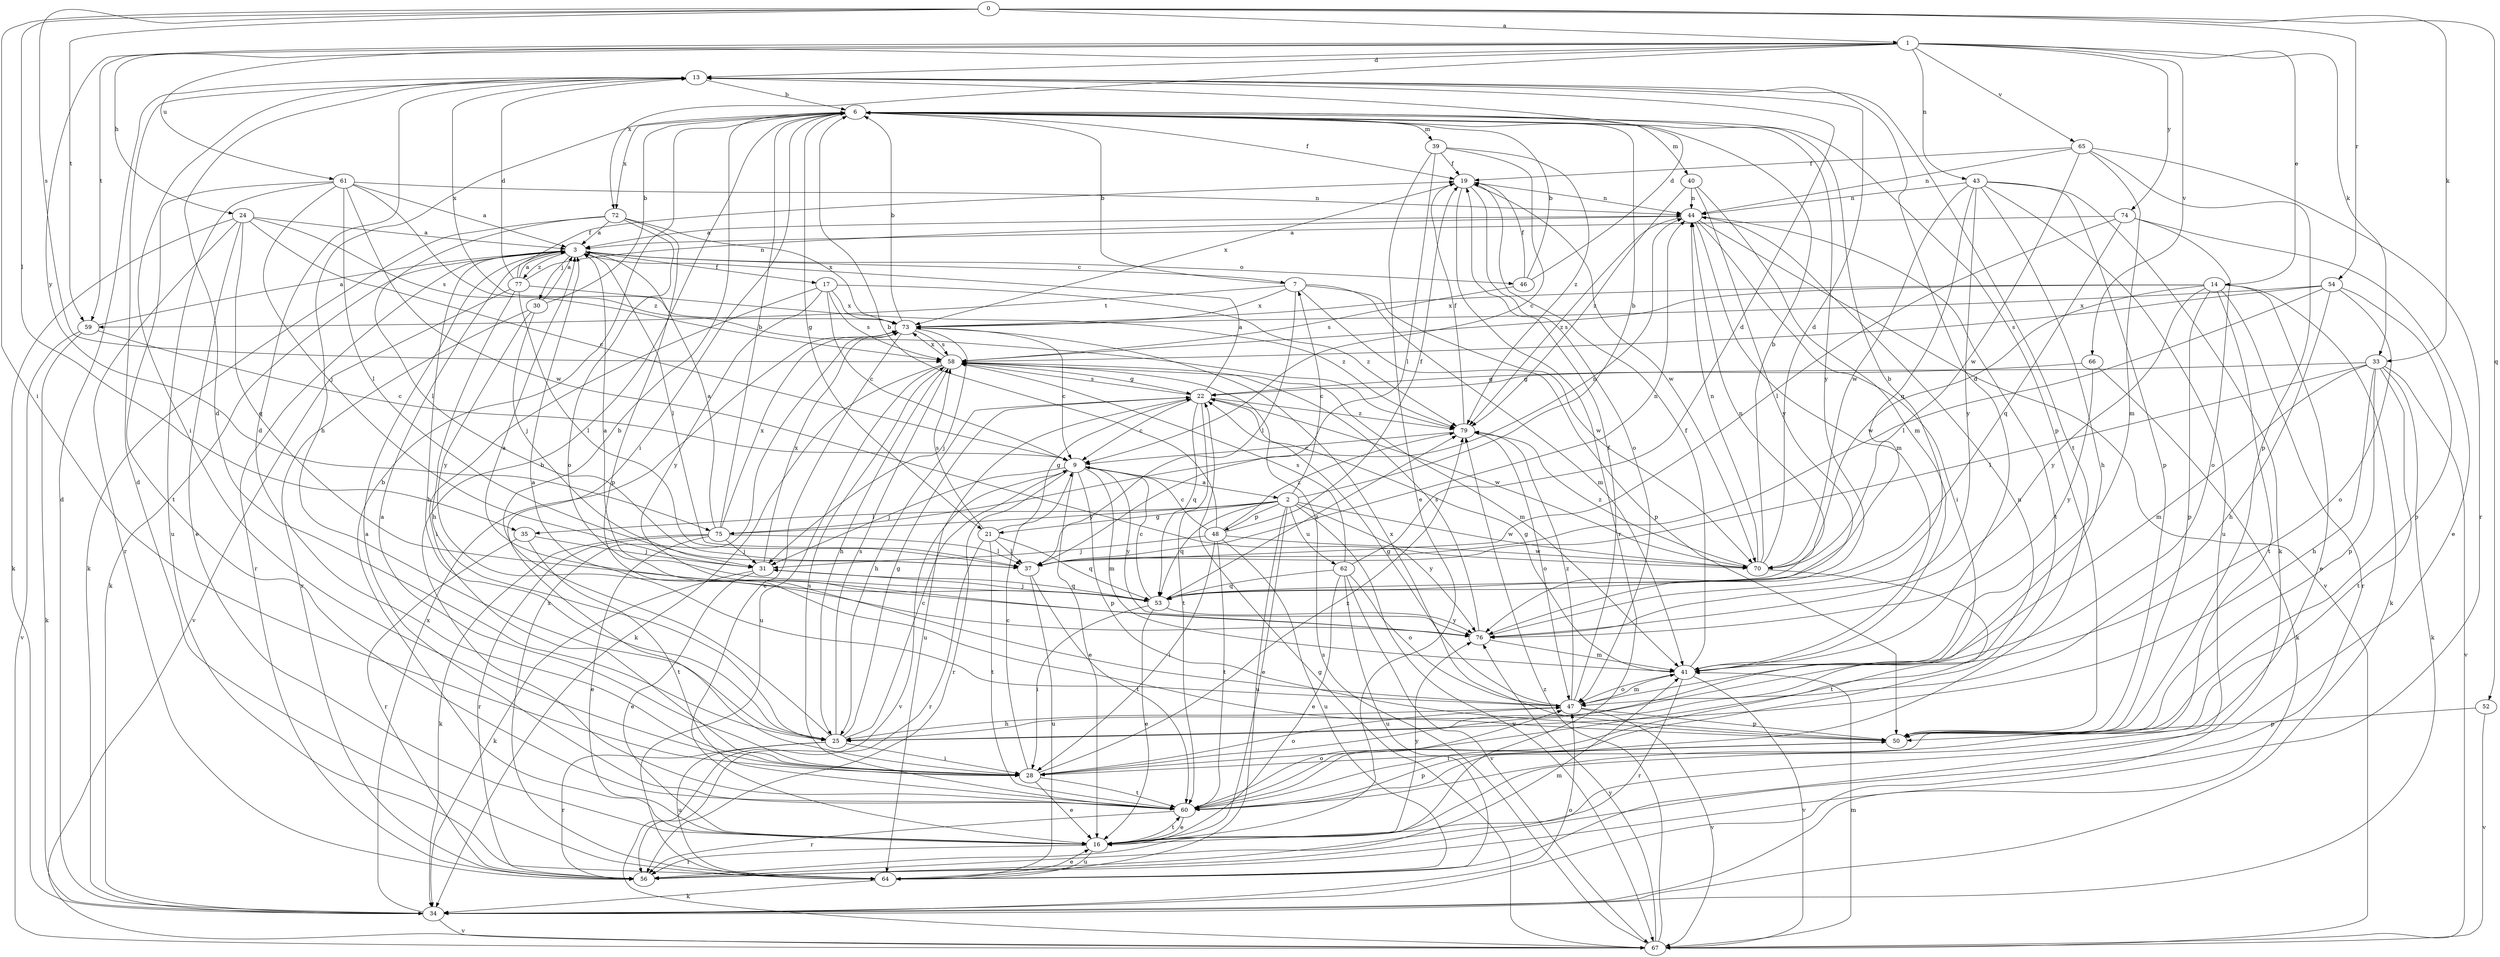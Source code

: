 strict digraph  {
0;
1;
2;
3;
6;
7;
9;
13;
14;
16;
17;
19;
21;
22;
24;
25;
28;
30;
31;
33;
34;
35;
37;
39;
40;
41;
43;
44;
46;
47;
48;
50;
52;
53;
54;
56;
58;
59;
60;
61;
62;
64;
65;
66;
67;
70;
72;
73;
74;
75;
76;
77;
79;
0 -> 1  [label=a];
0 -> 28  [label=i];
0 -> 33  [label=k];
0 -> 35  [label=l];
0 -> 52  [label=q];
0 -> 54  [label=r];
0 -> 58  [label=s];
0 -> 59  [label=t];
1 -> 13  [label=d];
1 -> 14  [label=e];
1 -> 24  [label=h];
1 -> 33  [label=k];
1 -> 43  [label=n];
1 -> 59  [label=t];
1 -> 61  [label=u];
1 -> 65  [label=v];
1 -> 66  [label=v];
1 -> 72  [label=x];
1 -> 74  [label=y];
1 -> 75  [label=y];
2 -> 6  [label=b];
2 -> 7  [label=c];
2 -> 16  [label=e];
2 -> 21  [label=g];
2 -> 35  [label=l];
2 -> 48  [label=p];
2 -> 53  [label=q];
2 -> 62  [label=u];
2 -> 64  [label=u];
2 -> 67  [label=v];
2 -> 70  [label=w];
2 -> 75  [label=y];
2 -> 76  [label=y];
3 -> 7  [label=c];
3 -> 17  [label=f];
3 -> 25  [label=h];
3 -> 30  [label=j];
3 -> 34  [label=k];
3 -> 37  [label=l];
3 -> 46  [label=o];
3 -> 56  [label=r];
3 -> 77  [label=z];
6 -> 19  [label=f];
6 -> 21  [label=g];
6 -> 25  [label=h];
6 -> 28  [label=i];
6 -> 39  [label=m];
6 -> 40  [label=m];
6 -> 50  [label=p];
6 -> 72  [label=x];
6 -> 76  [label=y];
7 -> 6  [label=b];
7 -> 37  [label=l];
7 -> 41  [label=m];
7 -> 50  [label=p];
7 -> 59  [label=t];
7 -> 70  [label=w];
7 -> 73  [label=x];
9 -> 2  [label=a];
9 -> 16  [label=e];
9 -> 31  [label=j];
9 -> 41  [label=m];
9 -> 50  [label=p];
9 -> 56  [label=r];
9 -> 67  [label=v];
9 -> 76  [label=y];
13 -> 6  [label=b];
13 -> 28  [label=i];
13 -> 60  [label=t];
13 -> 73  [label=x];
14 -> 16  [label=e];
14 -> 34  [label=k];
14 -> 50  [label=p];
14 -> 56  [label=r];
14 -> 58  [label=s];
14 -> 60  [label=t];
14 -> 70  [label=w];
14 -> 73  [label=x];
14 -> 76  [label=y];
16 -> 6  [label=b];
16 -> 56  [label=r];
16 -> 60  [label=t];
16 -> 64  [label=u];
16 -> 76  [label=y];
17 -> 9  [label=c];
17 -> 28  [label=i];
17 -> 58  [label=s];
17 -> 73  [label=x];
17 -> 76  [label=y];
17 -> 79  [label=z];
19 -> 44  [label=n];
19 -> 47  [label=o];
19 -> 56  [label=r];
19 -> 70  [label=w];
19 -> 73  [label=x];
21 -> 22  [label=g];
21 -> 37  [label=l];
21 -> 53  [label=q];
21 -> 56  [label=r];
21 -> 58  [label=s];
21 -> 60  [label=t];
22 -> 3  [label=a];
22 -> 9  [label=c];
22 -> 25  [label=h];
22 -> 53  [label=q];
22 -> 58  [label=s];
22 -> 60  [label=t];
22 -> 64  [label=u];
22 -> 70  [label=w];
22 -> 79  [label=z];
24 -> 3  [label=a];
24 -> 9  [label=c];
24 -> 16  [label=e];
24 -> 34  [label=k];
24 -> 53  [label=q];
24 -> 56  [label=r];
24 -> 58  [label=s];
25 -> 6  [label=b];
25 -> 9  [label=c];
25 -> 13  [label=d];
25 -> 22  [label=g];
25 -> 28  [label=i];
25 -> 56  [label=r];
25 -> 58  [label=s];
25 -> 64  [label=u];
28 -> 3  [label=a];
28 -> 9  [label=c];
28 -> 13  [label=d];
28 -> 16  [label=e];
28 -> 44  [label=n];
28 -> 47  [label=o];
28 -> 60  [label=t];
28 -> 79  [label=z];
30 -> 3  [label=a];
30 -> 6  [label=b];
30 -> 31  [label=j];
30 -> 56  [label=r];
30 -> 76  [label=y];
31 -> 16  [label=e];
31 -> 34  [label=k];
31 -> 53  [label=q];
31 -> 73  [label=x];
33 -> 22  [label=g];
33 -> 25  [label=h];
33 -> 34  [label=k];
33 -> 37  [label=l];
33 -> 41  [label=m];
33 -> 50  [label=p];
33 -> 60  [label=t];
33 -> 67  [label=v];
34 -> 13  [label=d];
34 -> 47  [label=o];
34 -> 67  [label=v];
34 -> 73  [label=x];
35 -> 31  [label=j];
35 -> 56  [label=r];
35 -> 60  [label=t];
37 -> 44  [label=n];
37 -> 60  [label=t];
37 -> 64  [label=u];
39 -> 9  [label=c];
39 -> 16  [label=e];
39 -> 19  [label=f];
39 -> 37  [label=l];
39 -> 79  [label=z];
40 -> 41  [label=m];
40 -> 44  [label=n];
40 -> 76  [label=y];
40 -> 79  [label=z];
41 -> 13  [label=d];
41 -> 19  [label=f];
41 -> 22  [label=g];
41 -> 47  [label=o];
41 -> 56  [label=r];
41 -> 67  [label=v];
43 -> 25  [label=h];
43 -> 34  [label=k];
43 -> 44  [label=n];
43 -> 50  [label=p];
43 -> 53  [label=q];
43 -> 64  [label=u];
43 -> 70  [label=w];
43 -> 76  [label=y];
44 -> 3  [label=a];
44 -> 28  [label=i];
44 -> 41  [label=m];
44 -> 60  [label=t];
44 -> 67  [label=v];
44 -> 79  [label=z];
46 -> 6  [label=b];
46 -> 13  [label=d];
46 -> 19  [label=f];
46 -> 58  [label=s];
47 -> 3  [label=a];
47 -> 19  [label=f];
47 -> 22  [label=g];
47 -> 25  [label=h];
47 -> 41  [label=m];
47 -> 50  [label=p];
47 -> 67  [label=v];
47 -> 79  [label=z];
48 -> 6  [label=b];
48 -> 9  [label=c];
48 -> 19  [label=f];
48 -> 28  [label=i];
48 -> 31  [label=j];
48 -> 60  [label=t];
48 -> 64  [label=u];
48 -> 70  [label=w];
48 -> 79  [label=z];
50 -> 28  [label=i];
50 -> 73  [label=x];
52 -> 50  [label=p];
52 -> 67  [label=v];
53 -> 3  [label=a];
53 -> 9  [label=c];
53 -> 16  [label=e];
53 -> 28  [label=i];
53 -> 31  [label=j];
53 -> 44  [label=n];
53 -> 76  [label=y];
53 -> 79  [label=z];
54 -> 25  [label=h];
54 -> 37  [label=l];
54 -> 47  [label=o];
54 -> 50  [label=p];
54 -> 58  [label=s];
54 -> 73  [label=x];
56 -> 41  [label=m];
58 -> 22  [label=g];
58 -> 25  [label=h];
58 -> 34  [label=k];
58 -> 41  [label=m];
58 -> 64  [label=u];
58 -> 73  [label=x];
59 -> 3  [label=a];
59 -> 9  [label=c];
59 -> 34  [label=k];
59 -> 67  [label=v];
60 -> 3  [label=a];
60 -> 6  [label=b];
60 -> 16  [label=e];
60 -> 47  [label=o];
60 -> 50  [label=p];
60 -> 56  [label=r];
60 -> 58  [label=s];
61 -> 3  [label=a];
61 -> 31  [label=j];
61 -> 37  [label=l];
61 -> 44  [label=n];
61 -> 60  [label=t];
61 -> 64  [label=u];
61 -> 70  [label=w];
61 -> 79  [label=z];
62 -> 13  [label=d];
62 -> 16  [label=e];
62 -> 47  [label=o];
62 -> 53  [label=q];
62 -> 58  [label=s];
62 -> 64  [label=u];
62 -> 67  [label=v];
64 -> 13  [label=d];
64 -> 16  [label=e];
64 -> 34  [label=k];
64 -> 73  [label=x];
65 -> 19  [label=f];
65 -> 41  [label=m];
65 -> 44  [label=n];
65 -> 50  [label=p];
65 -> 56  [label=r];
65 -> 70  [label=w];
66 -> 22  [label=g];
66 -> 34  [label=k];
66 -> 76  [label=y];
67 -> 22  [label=g];
67 -> 41  [label=m];
67 -> 58  [label=s];
67 -> 76  [label=y];
67 -> 79  [label=z];
70 -> 6  [label=b];
70 -> 13  [label=d];
70 -> 44  [label=n];
70 -> 60  [label=t];
70 -> 79  [label=z];
72 -> 3  [label=a];
72 -> 34  [label=k];
72 -> 37  [label=l];
72 -> 47  [label=o];
72 -> 50  [label=p];
72 -> 73  [label=x];
73 -> 6  [label=b];
73 -> 9  [label=c];
73 -> 16  [label=e];
73 -> 31  [label=j];
73 -> 58  [label=s];
74 -> 3  [label=a];
74 -> 16  [label=e];
74 -> 37  [label=l];
74 -> 47  [label=o];
74 -> 53  [label=q];
75 -> 3  [label=a];
75 -> 6  [label=b];
75 -> 16  [label=e];
75 -> 31  [label=j];
75 -> 34  [label=k];
75 -> 37  [label=l];
75 -> 44  [label=n];
75 -> 56  [label=r];
75 -> 73  [label=x];
76 -> 3  [label=a];
76 -> 6  [label=b];
76 -> 41  [label=m];
76 -> 58  [label=s];
77 -> 3  [label=a];
77 -> 13  [label=d];
77 -> 19  [label=f];
77 -> 25  [label=h];
77 -> 37  [label=l];
77 -> 44  [label=n];
77 -> 67  [label=v];
77 -> 79  [label=z];
79 -> 9  [label=c];
79 -> 19  [label=f];
79 -> 47  [label=o];
}
